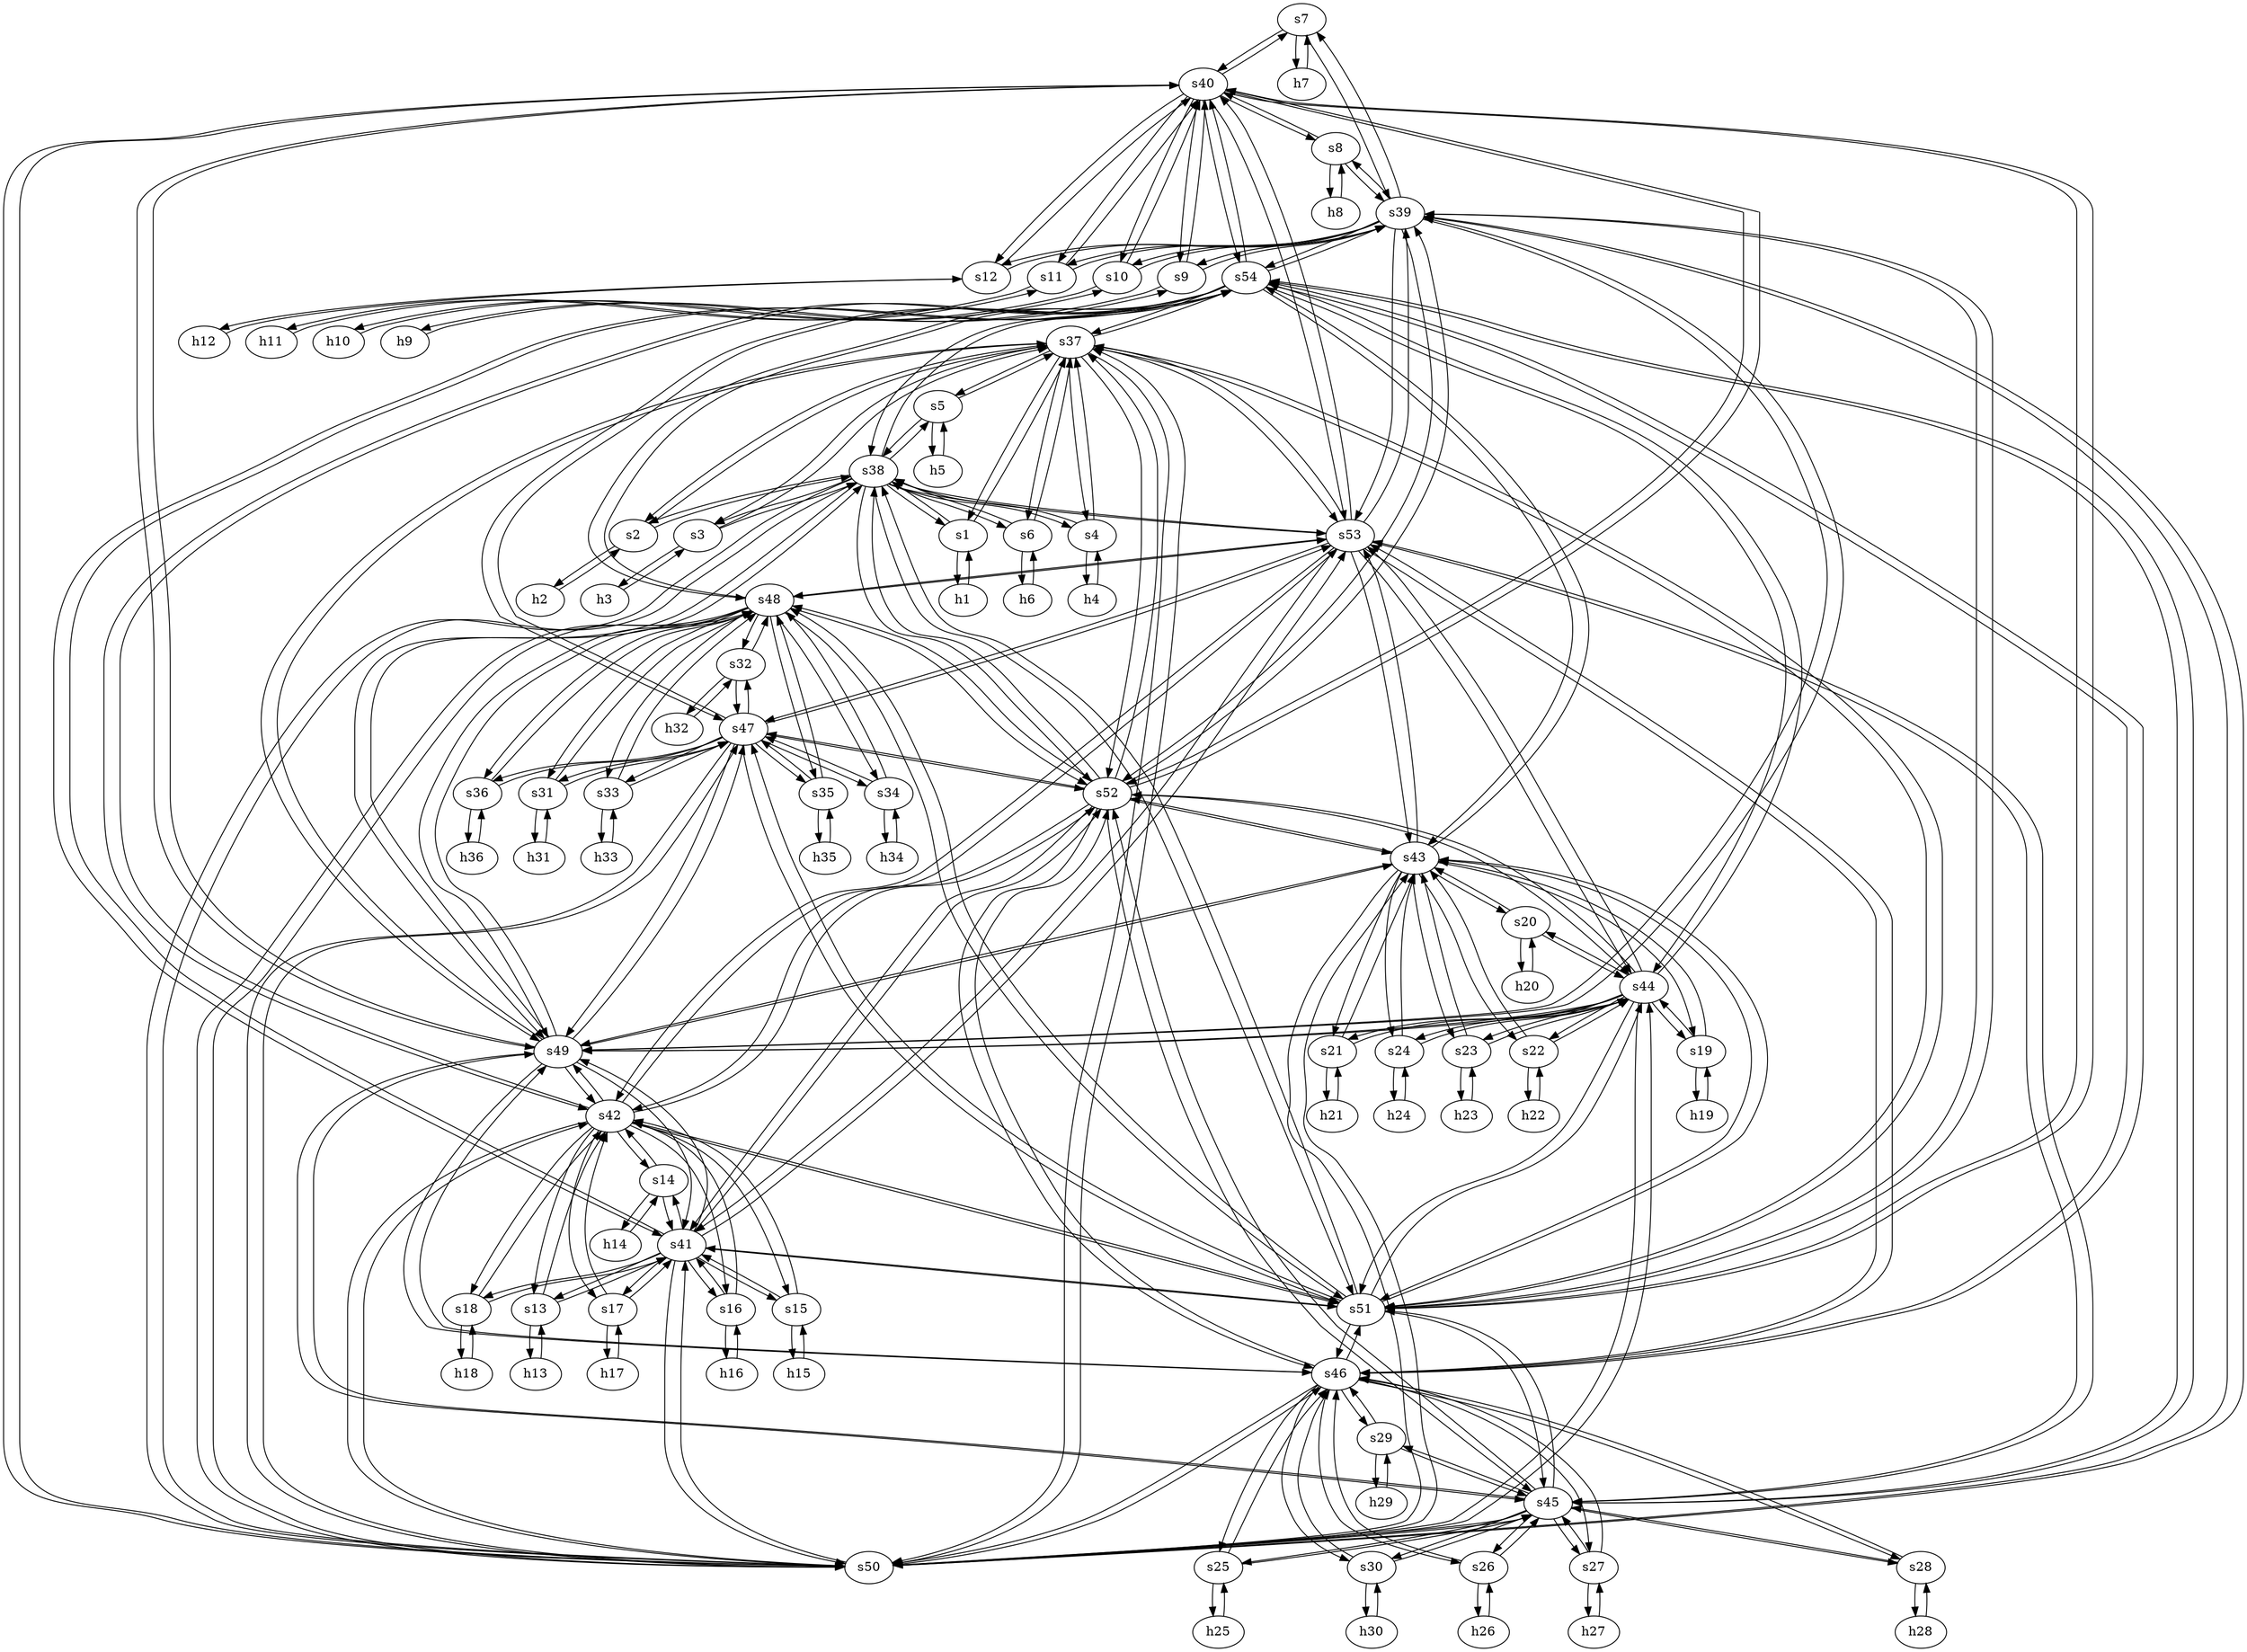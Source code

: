 strict digraph  {
	s7	 [id=7,
		level="edge",
		type=switch];
	s40	 [id=40,
		level=aggregation,
		type=switch];
	s7 -> s40	 [capacity="10Gbps",
		cost=1,
		dst_port=6,
		src_port=1];
	h7	 [ip="111.0.0.7",
		mac="0:0:0:0:0:7",
		type=host];
	s7 -> h7	 [capacity="1Gbps",
		cost=1,
		dst_port=0,
		src_port=2];
	s39	 [id=39,
		level=aggregation,
		type=switch];
	s7 -> s39	 [capacity="10Gbps",
		cost=1,
		dst_port=6,
		src_port=0];
	h20	 [ip="111.0.0.20",
		mac="0:0:0:0:0:14",
		type=host];
	s20	 [id=20,
		level="edge",
		type=switch];
	h20 -> s20	 [capacity="1Gbps",
		cost=1,
		dst_port=2,
		src_port=0];
	h23	 [ip="111.0.0.23",
		mac="0:0:0:0:0:17",
		type=host];
	s23	 [id=23,
		level="edge",
		type=switch];
	h23 -> s23	 [capacity="1Gbps",
		cost=1,
		dst_port=2,
		src_port=0];
	h22	 [ip="111.0.0.22",
		mac="0:0:0:0:0:16",
		type=host];
	s22	 [id=22,
		level="edge",
		type=switch];
	h22 -> s22	 [capacity="1Gbps",
		cost=1,
		dst_port=2,
		src_port=0];
	s54	 [id=54,
		level=core,
		type=switch];
	s44	 [id=44,
		level=aggregation,
		type=switch];
	s54 -> s44	 [capacity="10Gbps",
		cost=1,
		dst_port=5,
		src_port=7];
	s45	 [id=45,
		level=aggregation,
		type=switch];
	s54 -> s45	 [capacity="10Gbps",
		cost=1,
		dst_port=5,
		src_port=8];
	s46	 [id=46,
		level=aggregation,
		type=switch];
	s54 -> s46	 [capacity="10Gbps",
		cost=1,
		dst_port=5,
		src_port=9];
	s47	 [id=47,
		level=aggregation,
		type=switch];
	s54 -> s47	 [capacity="10Gbps",
		cost=1,
		dst_port=5,
		src_port=10];
	s54 -> s40	 [capacity="10Gbps",
		cost=1,
		dst_port=5,
		src_port=3];
	s41	 [id=41,
		level=aggregation,
		type=switch];
	s54 -> s41	 [capacity="10Gbps",
		cost=1,
		dst_port=5,
		src_port=4];
	s42	 [id=42,
		level=aggregation,
		type=switch];
	s54 -> s42	 [capacity="10Gbps",
		cost=1,
		dst_port=5,
		src_port=5];
	s43	 [id=43,
		level=aggregation,
		type=switch];
	s54 -> s43	 [capacity="10Gbps",
		cost=1,
		dst_port=5,
		src_port=6];
	s48	 [id=48,
		level=aggregation,
		type=switch];
	s54 -> s48	 [capacity="10Gbps",
		cost=1,
		dst_port=5,
		src_port=11];
	s54 -> s39	 [capacity="10Gbps",
		cost=1,
		dst_port=5,
		src_port=2];
	s38	 [id=38,
		level=aggregation,
		type=switch];
	s54 -> s38	 [capacity="10Gbps",
		cost=1,
		dst_port=5,
		src_port=1];
	s37	 [id=37,
		level=aggregation,
		type=switch];
	s54 -> s37	 [capacity="10Gbps",
		cost=1,
		dst_port=5,
		src_port=0];
	s53	 [id=53,
		level=core,
		type=switch];
	s53 -> s44	 [capacity="10Gbps",
		cost=1,
		dst_port=4,
		src_port=7];
	s53 -> s45	 [capacity="10Gbps",
		cost=1,
		dst_port=4,
		src_port=8];
	s53 -> s46	 [capacity="10Gbps",
		cost=1,
		dst_port=4,
		src_port=9];
	s53 -> s47	 [capacity="10Gbps",
		cost=1,
		dst_port=4,
		src_port=10];
	s53 -> s40	 [capacity="10Gbps",
		cost=1,
		dst_port=4,
		src_port=3];
	s53 -> s41	 [capacity="10Gbps",
		cost=1,
		dst_port=4,
		src_port=4];
	s53 -> s42	 [capacity="10Gbps",
		cost=1,
		dst_port=4,
		src_port=5];
	s53 -> s43	 [capacity="10Gbps",
		cost=1,
		dst_port=4,
		src_port=6];
	s53 -> s48	 [capacity="10Gbps",
		cost=1,
		dst_port=4,
		src_port=11];
	s53 -> s39	 [capacity="10Gbps",
		cost=1,
		dst_port=4,
		src_port=2];
	s53 -> s38	 [capacity="10Gbps",
		cost=1,
		dst_port=4,
		src_port=1];
	s53 -> s37	 [capacity="10Gbps",
		cost=1,
		dst_port=4,
		src_port=0];
	s52	 [id=52,
		level=core,
		type=switch];
	s52 -> s44	 [capacity="10Gbps",
		cost=1,
		dst_port=3,
		src_port=7];
	s52 -> s45	 [capacity="10Gbps",
		cost=1,
		dst_port=3,
		src_port=8];
	s52 -> s46	 [capacity="10Gbps",
		cost=1,
		dst_port=3,
		src_port=9];
	s52 -> s47	 [capacity="10Gbps",
		cost=1,
		dst_port=3,
		src_port=10];
	s52 -> s40	 [capacity="10Gbps",
		cost=1,
		dst_port=3,
		src_port=3];
	s52 -> s41	 [capacity="10Gbps",
		cost=1,
		dst_port=3,
		src_port=4];
	s52 -> s42	 [capacity="10Gbps",
		cost=1,
		dst_port=3,
		src_port=5];
	s52 -> s43	 [capacity="10Gbps",
		cost=1,
		dst_port=3,
		src_port=6];
	s52 -> s48	 [capacity="10Gbps",
		cost=1,
		dst_port=3,
		src_port=11];
	s52 -> s39	 [capacity="10Gbps",
		cost=1,
		dst_port=3,
		src_port=2];
	s52 -> s38	 [capacity="10Gbps",
		cost=1,
		dst_port=3,
		src_port=1];
	s52 -> s37	 [capacity="10Gbps",
		cost=1,
		dst_port=3,
		src_port=0];
	s51	 [id=51,
		level=core,
		type=switch];
	s51 -> s44	 [capacity="10Gbps",
		cost=1,
		dst_port=2,
		src_port=7];
	s51 -> s45	 [capacity="10Gbps",
		cost=1,
		dst_port=2,
		src_port=8];
	s51 -> s46	 [capacity="10Gbps",
		cost=1,
		dst_port=2,
		src_port=9];
	s51 -> s47	 [capacity="10Gbps",
		cost=1,
		dst_port=2,
		src_port=10];
	s51 -> s40	 [capacity="10Gbps",
		cost=1,
		dst_port=2,
		src_port=3];
	s51 -> s41	 [capacity="10Gbps",
		cost=1,
		dst_port=2,
		src_port=4];
	s51 -> s42	 [capacity="10Gbps",
		cost=1,
		dst_port=2,
		src_port=5];
	s51 -> s43	 [capacity="10Gbps",
		cost=1,
		dst_port=2,
		src_port=6];
	s51 -> s48	 [capacity="10Gbps",
		cost=1,
		dst_port=2,
		src_port=11];
	s51 -> s39	 [capacity="10Gbps",
		cost=1,
		dst_port=2,
		src_port=2];
	s51 -> s38	 [capacity="10Gbps",
		cost=1,
		dst_port=2,
		src_port=1];
	s51 -> s37	 [capacity="10Gbps",
		cost=1,
		dst_port=2,
		src_port=0];
	s50	 [id=50,
		level=core,
		type=switch];
	s50 -> s44	 [capacity="10Gbps",
		cost=1,
		dst_port=1,
		src_port=7];
	s50 -> s45	 [capacity="10Gbps",
		cost=1,
		dst_port=1,
		src_port=8];
	s50 -> s46	 [capacity="10Gbps",
		cost=1,
		dst_port=1,
		src_port=9];
	s50 -> s47	 [capacity="10Gbps",
		cost=1,
		dst_port=1,
		src_port=10];
	s50 -> s40	 [capacity="10Gbps",
		cost=1,
		dst_port=1,
		src_port=3];
	s50 -> s41	 [capacity="10Gbps",
		cost=1,
		dst_port=1,
		src_port=4];
	s50 -> s42	 [capacity="10Gbps",
		cost=1,
		dst_port=1,
		src_port=5];
	s50 -> s43	 [capacity="10Gbps",
		cost=1,
		dst_port=1,
		src_port=6];
	s50 -> s48	 [capacity="10Gbps",
		cost=1,
		dst_port=1,
		src_port=11];
	s50 -> s39	 [capacity="10Gbps",
		cost=1,
		dst_port=1,
		src_port=2];
	s50 -> s38	 [capacity="10Gbps",
		cost=1,
		dst_port=1,
		src_port=1];
	s50 -> s37	 [capacity="10Gbps",
		cost=1,
		dst_port=1,
		src_port=0];
	h25	 [ip="111.0.0.25",
		mac="0:0:0:0:0:19",
		type=host];
	s25	 [id=25,
		level="edge",
		type=switch];
	h25 -> s25	 [capacity="1Gbps",
		cost=1,
		dst_port=2,
		src_port=0];
	s44 -> s54	 [capacity="10Gbps",
		cost=1,
		dst_port=7,
		src_port=5];
	s44 -> s53	 [capacity="10Gbps",
		cost=1,
		dst_port=7,
		src_port=4];
	s44 -> s52	 [capacity="10Gbps",
		cost=1,
		dst_port=7,
		src_port=3];
	s44 -> s51	 [capacity="10Gbps",
		cost=1,
		dst_port=7,
		src_port=2];
	s44 -> s50	 [capacity="10Gbps",
		cost=1,
		dst_port=7,
		src_port=1];
	s49	 [id=49,
		level=core,
		type=switch];
	s44 -> s49	 [capacity="10Gbps",
		cost=1,
		dst_port=7,
		src_port=0];
	s19	 [id=19,
		level="edge",
		type=switch];
	s44 -> s19	 [capacity="10Gbps",
		cost=1,
		dst_port=1,
		src_port=6];
	s44 -> s22	 [capacity="10Gbps",
		cost=1,
		dst_port=1,
		src_port=9];
	s44 -> s23	 [capacity="10Gbps",
		cost=1,
		dst_port=1,
		src_port=10];
	s44 -> s20	 [capacity="10Gbps",
		cost=1,
		dst_port=1,
		src_port=7];
	s21	 [id=21,
		level="edge",
		type=switch];
	s44 -> s21	 [capacity="10Gbps",
		cost=1,
		dst_port=1,
		src_port=8];
	s24	 [id=24,
		level="edge",
		type=switch];
	s44 -> s24	 [capacity="10Gbps",
		cost=1,
		dst_port=1,
		src_port=11];
	s45 -> s54	 [capacity="10Gbps",
		cost=1,
		dst_port=8,
		src_port=5];
	s45 -> s53	 [capacity="10Gbps",
		cost=1,
		dst_port=8,
		src_port=4];
	s45 -> s52	 [capacity="10Gbps",
		cost=1,
		dst_port=8,
		src_port=3];
	s45 -> s51	 [capacity="10Gbps",
		cost=1,
		dst_port=8,
		src_port=2];
	s45 -> s50	 [capacity="10Gbps",
		cost=1,
		dst_port=8,
		src_port=1];
	s45 -> s49	 [capacity="10Gbps",
		cost=1,
		dst_port=8,
		src_port=0];
	s30	 [id=30,
		level="edge",
		type=switch];
	s45 -> s30	 [capacity="10Gbps",
		cost=1,
		dst_port=0,
		src_port=11];
	s45 -> s25	 [capacity="10Gbps",
		cost=1,
		dst_port=0,
		src_port=6];
	s26	 [id=26,
		level="edge",
		type=switch];
	s45 -> s26	 [capacity="10Gbps",
		cost=1,
		dst_port=0,
		src_port=7];
	s27	 [id=27,
		level="edge",
		type=switch];
	s45 -> s27	 [capacity="10Gbps",
		cost=1,
		dst_port=0,
		src_port=8];
	s28	 [id=28,
		level="edge",
		type=switch];
	s45 -> s28	 [capacity="10Gbps",
		cost=1,
		dst_port=0,
		src_port=9];
	s29	 [id=29,
		level="edge",
		type=switch];
	s45 -> s29	 [capacity="10Gbps",
		cost=1,
		dst_port=0,
		src_port=10];
	s46 -> s54	 [capacity="10Gbps",
		cost=1,
		dst_port=9,
		src_port=5];
	s46 -> s53	 [capacity="10Gbps",
		cost=1,
		dst_port=9,
		src_port=4];
	s46 -> s52	 [capacity="10Gbps",
		cost=1,
		dst_port=9,
		src_port=3];
	s46 -> s51	 [capacity="10Gbps",
		cost=1,
		dst_port=9,
		src_port=2];
	s46 -> s50	 [capacity="10Gbps",
		cost=1,
		dst_port=9,
		src_port=1];
	s46 -> s49	 [capacity="10Gbps",
		cost=1,
		dst_port=9,
		src_port=0];
	s46 -> s30	 [capacity="10Gbps",
		cost=1,
		dst_port=1,
		src_port=11];
	s46 -> s25	 [capacity="10Gbps",
		cost=1,
		dst_port=1,
		src_port=6];
	s46 -> s26	 [capacity="10Gbps",
		cost=1,
		dst_port=1,
		src_port=7];
	s46 -> s27	 [capacity="10Gbps",
		cost=1,
		dst_port=1,
		src_port=8];
	s46 -> s28	 [capacity="10Gbps",
		cost=1,
		dst_port=1,
		src_port=9];
	s46 -> s29	 [capacity="10Gbps",
		cost=1,
		dst_port=1,
		src_port=10];
	s47 -> s54	 [capacity="10Gbps",
		cost=1,
		dst_port=10,
		src_port=5];
	s47 -> s53	 [capacity="10Gbps",
		cost=1,
		dst_port=10,
		src_port=4];
	s47 -> s52	 [capacity="10Gbps",
		cost=1,
		dst_port=10,
		src_port=3];
	s47 -> s51	 [capacity="10Gbps",
		cost=1,
		dst_port=10,
		src_port=2];
	s47 -> s50	 [capacity="10Gbps",
		cost=1,
		dst_port=10,
		src_port=1];
	s47 -> s49	 [capacity="10Gbps",
		cost=1,
		dst_port=10,
		src_port=0];
	s35	 [id=35,
		level="edge",
		type=switch];
	s47 -> s35	 [capacity="10Gbps",
		cost=1,
		dst_port=0,
		src_port=10];
	s34	 [id=34,
		level="edge",
		type=switch];
	s47 -> s34	 [capacity="10Gbps",
		cost=1,
		dst_port=0,
		src_port=9];
	s36	 [id=36,
		level="edge",
		type=switch];
	s47 -> s36	 [capacity="10Gbps",
		cost=1,
		dst_port=0,
		src_port=11];
	s31	 [id=31,
		level="edge",
		type=switch];
	s47 -> s31	 [capacity="10Gbps",
		cost=1,
		dst_port=0,
		src_port=6];
	s33	 [id=33,
		level="edge",
		type=switch];
	s47 -> s33	 [capacity="10Gbps",
		cost=1,
		dst_port=0,
		src_port=8];
	s32	 [id=32,
		level="edge",
		type=switch];
	s47 -> s32	 [capacity="10Gbps",
		cost=1,
		dst_port=0,
		src_port=7];
	s40 -> s7	 [capacity="10Gbps",
		cost=1,
		dst_port=1,
		src_port=6];
	s40 -> s54	 [capacity="10Gbps",
		cost=1,
		dst_port=3,
		src_port=5];
	s40 -> s53	 [capacity="10Gbps",
		cost=1,
		dst_port=3,
		src_port=4];
	s40 -> s52	 [capacity="10Gbps",
		cost=1,
		dst_port=3,
		src_port=3];
	s40 -> s51	 [capacity="10Gbps",
		cost=1,
		dst_port=3,
		src_port=2];
	s40 -> s50	 [capacity="10Gbps",
		cost=1,
		dst_port=3,
		src_port=1];
	s40 -> s49	 [capacity="10Gbps",
		cost=1,
		dst_port=3,
		src_port=0];
	s12	 [id=12,
		level="edge",
		type=switch];
	s40 -> s12	 [capacity="10Gbps",
		cost=1,
		dst_port=1,
		src_port=11];
	s11	 [id=11,
		level="edge",
		type=switch];
	s40 -> s11	 [capacity="10Gbps",
		cost=1,
		dst_port=1,
		src_port=10];
	s10	 [id=10,
		level="edge",
		type=switch];
	s40 -> s10	 [capacity="10Gbps",
		cost=1,
		dst_port=1,
		src_port=9];
	s9	 [id=9,
		level="edge",
		type=switch];
	s40 -> s9	 [capacity="10Gbps",
		cost=1,
		dst_port=1,
		src_port=8];
	s8	 [id=8,
		level="edge",
		type=switch];
	s40 -> s8	 [capacity="10Gbps",
		cost=1,
		dst_port=1,
		src_port=7];
	s41 -> s54	 [capacity="10Gbps",
		cost=1,
		dst_port=4,
		src_port=5];
	s41 -> s53	 [capacity="10Gbps",
		cost=1,
		dst_port=4,
		src_port=4];
	s41 -> s52	 [capacity="10Gbps",
		cost=1,
		dst_port=4,
		src_port=3];
	s41 -> s51	 [capacity="10Gbps",
		cost=1,
		dst_port=4,
		src_port=2];
	s41 -> s50	 [capacity="10Gbps",
		cost=1,
		dst_port=4,
		src_port=1];
	s41 -> s49	 [capacity="10Gbps",
		cost=1,
		dst_port=4,
		src_port=0];
	s18	 [id=18,
		level="edge",
		type=switch];
	s41 -> s18	 [capacity="10Gbps",
		cost=1,
		dst_port=0,
		src_port=11];
	s13	 [id=13,
		level="edge",
		type=switch];
	s41 -> s13	 [capacity="10Gbps",
		cost=1,
		dst_port=0,
		src_port=6];
	s17	 [id=17,
		level="edge",
		type=switch];
	s41 -> s17	 [capacity="10Gbps",
		cost=1,
		dst_port=0,
		src_port=10];
	s16	 [id=16,
		level="edge",
		type=switch];
	s41 -> s16	 [capacity="10Gbps",
		cost=1,
		dst_port=0,
		src_port=9];
	s15	 [id=15,
		level="edge",
		type=switch];
	s41 -> s15	 [capacity="10Gbps",
		cost=1,
		dst_port=0,
		src_port=8];
	s14	 [id=14,
		level="edge",
		type=switch];
	s41 -> s14	 [capacity="10Gbps",
		cost=1,
		dst_port=0,
		src_port=7];
	s42 -> s54	 [capacity="10Gbps",
		cost=1,
		dst_port=5,
		src_port=5];
	s42 -> s53	 [capacity="10Gbps",
		cost=1,
		dst_port=5,
		src_port=4];
	s42 -> s52	 [capacity="10Gbps",
		cost=1,
		dst_port=5,
		src_port=3];
	s42 -> s51	 [capacity="10Gbps",
		cost=1,
		dst_port=5,
		src_port=2];
	s42 -> s50	 [capacity="10Gbps",
		cost=1,
		dst_port=5,
		src_port=1];
	s42 -> s49	 [capacity="10Gbps",
		cost=1,
		dst_port=5,
		src_port=0];
	s42 -> s18	 [capacity="10Gbps",
		cost=1,
		dst_port=1,
		src_port=11];
	s42 -> s13	 [capacity="10Gbps",
		cost=1,
		dst_port=1,
		src_port=6];
	s42 -> s17	 [capacity="10Gbps",
		cost=1,
		dst_port=1,
		src_port=10];
	s42 -> s16	 [capacity="10Gbps",
		cost=1,
		dst_port=1,
		src_port=9];
	s42 -> s15	 [capacity="10Gbps",
		cost=1,
		dst_port=1,
		src_port=8];
	s42 -> s14	 [capacity="10Gbps",
		cost=1,
		dst_port=1,
		src_port=7];
	s43 -> s54	 [capacity="10Gbps",
		cost=1,
		dst_port=6,
		src_port=5];
	s43 -> s53	 [capacity="10Gbps",
		cost=1,
		dst_port=6,
		src_port=4];
	s43 -> s52	 [capacity="10Gbps",
		cost=1,
		dst_port=6,
		src_port=3];
	s43 -> s51	 [capacity="10Gbps",
		cost=1,
		dst_port=6,
		src_port=2];
	s43 -> s50	 [capacity="10Gbps",
		cost=1,
		dst_port=6,
		src_port=1];
	s43 -> s49	 [capacity="10Gbps",
		cost=1,
		dst_port=6,
		src_port=0];
	s43 -> s19	 [capacity="10Gbps",
		cost=1,
		dst_port=0,
		src_port=6];
	s43 -> s22	 [capacity="10Gbps",
		cost=1,
		dst_port=0,
		src_port=9];
	s43 -> s23	 [capacity="10Gbps",
		cost=1,
		dst_port=0,
		src_port=10];
	s43 -> s20	 [capacity="10Gbps",
		cost=1,
		dst_port=0,
		src_port=7];
	s43 -> s21	 [capacity="10Gbps",
		cost=1,
		dst_port=0,
		src_port=8];
	s43 -> s24	 [capacity="10Gbps",
		cost=1,
		dst_port=0,
		src_port=11];
	s48 -> s54	 [capacity="10Gbps",
		cost=1,
		dst_port=11,
		src_port=5];
	s48 -> s53	 [capacity="10Gbps",
		cost=1,
		dst_port=11,
		src_port=4];
	s48 -> s52	 [capacity="10Gbps",
		cost=1,
		dst_port=11,
		src_port=3];
	s48 -> s51	 [capacity="10Gbps",
		cost=1,
		dst_port=11,
		src_port=2];
	s48 -> s50	 [capacity="10Gbps",
		cost=1,
		dst_port=11,
		src_port=1];
	s48 -> s49	 [capacity="10Gbps",
		cost=1,
		dst_port=11,
		src_port=0];
	s48 -> s35	 [capacity="10Gbps",
		cost=1,
		dst_port=1,
		src_port=10];
	s48 -> s34	 [capacity="10Gbps",
		cost=1,
		dst_port=1,
		src_port=9];
	s48 -> s36	 [capacity="10Gbps",
		cost=1,
		dst_port=1,
		src_port=11];
	s48 -> s31	 [capacity="10Gbps",
		cost=1,
		dst_port=1,
		src_port=6];
	s48 -> s33	 [capacity="10Gbps",
		cost=1,
		dst_port=1,
		src_port=8];
	s48 -> s32	 [capacity="10Gbps",
		cost=1,
		dst_port=1,
		src_port=7];
	s49 -> s44	 [capacity="10Gbps",
		cost=1,
		dst_port=0,
		src_port=7];
	s49 -> s45	 [capacity="10Gbps",
		cost=1,
		dst_port=0,
		src_port=8];
	s49 -> s46	 [capacity="10Gbps",
		cost=1,
		dst_port=0,
		src_port=9];
	s49 -> s47	 [capacity="10Gbps",
		cost=1,
		dst_port=0,
		src_port=10];
	s49 -> s40	 [capacity="10Gbps",
		cost=1,
		dst_port=0,
		src_port=3];
	s49 -> s41	 [capacity="10Gbps",
		cost=1,
		dst_port=0,
		src_port=4];
	s49 -> s42	 [capacity="10Gbps",
		cost=1,
		dst_port=0,
		src_port=5];
	s49 -> s43	 [capacity="10Gbps",
		cost=1,
		dst_port=0,
		src_port=6];
	s49 -> s48	 [capacity="10Gbps",
		cost=1,
		dst_port=0,
		src_port=11];
	s49 -> s39	 [capacity="10Gbps",
		cost=1,
		dst_port=0,
		src_port=2];
	s49 -> s38	 [capacity="10Gbps",
		cost=1,
		dst_port=0,
		src_port=1];
	s49 -> s37	 [capacity="10Gbps",
		cost=1,
		dst_port=0,
		src_port=0];
	s19 -> s44	 [capacity="10Gbps",
		cost=1,
		dst_port=6,
		src_port=1];
	s19 -> s43	 [capacity="10Gbps",
		cost=1,
		dst_port=6,
		src_port=0];
	h19	 [ip="111.0.0.19",
		mac="0:0:0:0:0:13",
		type=host];
	s19 -> h19	 [capacity="1Gbps",
		cost=1,
		dst_port=0,
		src_port=2];
	s18 -> s41	 [capacity="10Gbps",
		cost=1,
		dst_port=11,
		src_port=0];
	s18 -> s42	 [capacity="10Gbps",
		cost=1,
		dst_port=11,
		src_port=1];
	h18	 [ip="111.0.0.18",
		mac="0:0:0:0:0:12",
		type=host];
	s18 -> h18	 [capacity="1Gbps",
		cost=1,
		dst_port=0,
		src_port=2];
	s13 -> s41	 [capacity="10Gbps",
		cost=1,
		dst_port=6,
		src_port=0];
	s13 -> s42	 [capacity="10Gbps",
		cost=1,
		dst_port=6,
		src_port=1];
	h13	 [ip="111.0.0.13",
		mac="0:0:0:0:0:d",
		type=host];
	s13 -> h13	 [capacity="1Gbps",
		cost=1,
		dst_port=0,
		src_port=2];
	s12 -> s40	 [capacity="10Gbps",
		cost=1,
		dst_port=11,
		src_port=1];
	s12 -> s39	 [capacity="10Gbps",
		cost=1,
		dst_port=11,
		src_port=0];
	h12	 [ip="111.0.0.12",
		mac="0:0:0:0:0:c",
		type=host];
	s12 -> h12	 [capacity="1Gbps",
		cost=1,
		dst_port=0,
		src_port=2];
	s11 -> s40	 [capacity="10Gbps",
		cost=1,
		dst_port=10,
		src_port=1];
	s11 -> s39	 [capacity="10Gbps",
		cost=1,
		dst_port=10,
		src_port=0];
	h11	 [ip="111.0.0.11",
		mac="0:0:0:0:0:b",
		type=host];
	s11 -> h11	 [capacity="1Gbps",
		cost=1,
		dst_port=0,
		src_port=2];
	s10 -> s40	 [capacity="10Gbps",
		cost=1,
		dst_port=9,
		src_port=1];
	s10 -> s39	 [capacity="10Gbps",
		cost=1,
		dst_port=9,
		src_port=0];
	h10	 [ip="111.0.0.10",
		mac="0:0:0:0:0:a",
		type=host];
	s10 -> h10	 [capacity="1Gbps",
		cost=1,
		dst_port=0,
		src_port=2];
	s17 -> s41	 [capacity="10Gbps",
		cost=1,
		dst_port=10,
		src_port=0];
	s17 -> s42	 [capacity="10Gbps",
		cost=1,
		dst_port=10,
		src_port=1];
	h17	 [ip="111.0.0.17",
		mac="0:0:0:0:0:11",
		type=host];
	s17 -> h17	 [capacity="1Gbps",
		cost=1,
		dst_port=0,
		src_port=2];
	s16 -> s41	 [capacity="10Gbps",
		cost=1,
		dst_port=9,
		src_port=0];
	s16 -> s42	 [capacity="10Gbps",
		cost=1,
		dst_port=9,
		src_port=1];
	h16	 [ip="111.0.0.16",
		mac="0:0:0:0:0:10",
		type=host];
	s16 -> h16	 [capacity="1Gbps",
		cost=1,
		dst_port=0,
		src_port=2];
	s15 -> s41	 [capacity="10Gbps",
		cost=1,
		dst_port=8,
		src_port=0];
	s15 -> s42	 [capacity="10Gbps",
		cost=1,
		dst_port=8,
		src_port=1];
	h15	 [ip="111.0.0.15",
		mac="0:0:0:0:0:f",
		type=host];
	s15 -> h15	 [capacity="1Gbps",
		cost=1,
		dst_port=0,
		src_port=2];
	s14 -> s41	 [capacity="10Gbps",
		cost=1,
		dst_port=7,
		src_port=0];
	s14 -> s42	 [capacity="10Gbps",
		cost=1,
		dst_port=7,
		src_port=1];
	h14	 [ip="111.0.0.14",
		mac="0:0:0:0:0:e",
		type=host];
	s14 -> h14	 [capacity="1Gbps",
		cost=1,
		dst_port=0,
		src_port=2];
	h8	 [ip="111.0.0.8",
		mac="0:0:0:0:0:8",
		type=host];
	h8 -> s8	 [capacity="1Gbps",
		cost=1,
		dst_port=2,
		src_port=0];
	h9	 [ip="111.0.0.9",
		mac="0:0:0:0:0:9",
		type=host];
	h9 -> s9	 [capacity="1Gbps",
		cost=1,
		dst_port=2,
		src_port=0];
	h2	 [ip="111.0.0.2",
		mac="0:0:0:0:0:2",
		type=host];
	s2	 [id=2,
		level="edge",
		type=switch];
	h2 -> s2	 [capacity="1Gbps",
		cost=1,
		dst_port=2,
		src_port=0];
	h3	 [ip="111.0.0.3",
		mac="0:0:0:0:0:3",
		type=host];
	s3	 [id=3,
		level="edge",
		type=switch];
	h3 -> s3	 [capacity="1Gbps",
		cost=1,
		dst_port=2,
		src_port=0];
	h1	 [ip="111.0.0.1",
		mac="0:0:0:0:0:1",
		type=host];
	s1	 [id=1,
		level="edge",
		type=switch];
	h1 -> s1	 [capacity="1Gbps",
		cost=1,
		dst_port=2,
		src_port=0];
	h6	 [ip="111.0.0.6",
		mac="0:0:0:0:0:6",
		type=host];
	s6	 [id=6,
		level="edge",
		type=switch];
	h6 -> s6	 [capacity="1Gbps",
		cost=1,
		dst_port=2,
		src_port=0];
	h7 -> s7	 [capacity="1Gbps",
		cost=1,
		dst_port=2,
		src_port=0];
	h4	 [ip="111.0.0.4",
		mac="0:0:0:0:0:4",
		type=host];
	s4	 [id=4,
		level="edge",
		type=switch];
	h4 -> s4	 [capacity="1Gbps",
		cost=1,
		dst_port=2,
		src_port=0];
	h5	 [ip="111.0.0.5",
		mac="0:0:0:0:0:5",
		type=host];
	s5	 [id=5,
		level="edge",
		type=switch];
	h5 -> s5	 [capacity="1Gbps",
		cost=1,
		dst_port=2,
		src_port=0];
	s39 -> s7	 [capacity="10Gbps",
		cost=1,
		dst_port=0,
		src_port=6];
	s39 -> s54	 [capacity="10Gbps",
		cost=1,
		dst_port=2,
		src_port=5];
	s39 -> s53	 [capacity="10Gbps",
		cost=1,
		dst_port=2,
		src_port=4];
	s39 -> s52	 [capacity="10Gbps",
		cost=1,
		dst_port=2,
		src_port=3];
	s39 -> s51	 [capacity="10Gbps",
		cost=1,
		dst_port=2,
		src_port=2];
	s39 -> s50	 [capacity="10Gbps",
		cost=1,
		dst_port=2,
		src_port=1];
	s39 -> s49	 [capacity="10Gbps",
		cost=1,
		dst_port=2,
		src_port=0];
	s39 -> s12	 [capacity="10Gbps",
		cost=1,
		dst_port=0,
		src_port=11];
	s39 -> s11	 [capacity="10Gbps",
		cost=1,
		dst_port=0,
		src_port=10];
	s39 -> s10	 [capacity="10Gbps",
		cost=1,
		dst_port=0,
		src_port=9];
	s39 -> s9	 [capacity="10Gbps",
		cost=1,
		dst_port=0,
		src_port=8];
	s39 -> s8	 [capacity="10Gbps",
		cost=1,
		dst_port=0,
		src_port=7];
	s38 -> s54	 [capacity="10Gbps",
		cost=1,
		dst_port=1,
		src_port=5];
	s38 -> s53	 [capacity="10Gbps",
		cost=1,
		dst_port=1,
		src_port=4];
	s38 -> s52	 [capacity="10Gbps",
		cost=1,
		dst_port=1,
		src_port=3];
	s38 -> s51	 [capacity="10Gbps",
		cost=1,
		dst_port=1,
		src_port=2];
	s38 -> s50	 [capacity="10Gbps",
		cost=1,
		dst_port=1,
		src_port=1];
	s38 -> s49	 [capacity="10Gbps",
		cost=1,
		dst_port=1,
		src_port=0];
	s38 -> s3	 [capacity="10Gbps",
		cost=1,
		dst_port=1,
		src_port=8];
	s38 -> s2	 [capacity="10Gbps",
		cost=1,
		dst_port=1,
		src_port=7];
	s38 -> s6	 [capacity="10Gbps",
		cost=1,
		dst_port=1,
		src_port=11];
	s38 -> s5	 [capacity="10Gbps",
		cost=1,
		dst_port=1,
		src_port=10];
	s38 -> s4	 [capacity="10Gbps",
		cost=1,
		dst_port=1,
		src_port=9];
	s38 -> s1	 [capacity="10Gbps",
		cost=1,
		dst_port=1,
		src_port=6];
	s35 -> s47	 [capacity="10Gbps",
		cost=1,
		dst_port=10,
		src_port=0];
	s35 -> s48	 [capacity="10Gbps",
		cost=1,
		dst_port=10,
		src_port=1];
	h35	 [ip="111.0.0.35",
		mac="0:0:0:0:0:23",
		type=host];
	s35 -> h35	 [capacity="1Gbps",
		cost=1,
		dst_port=0,
		src_port=2];
	s34 -> s47	 [capacity="10Gbps",
		cost=1,
		dst_port=9,
		src_port=0];
	s34 -> s48	 [capacity="10Gbps",
		cost=1,
		dst_port=9,
		src_port=1];
	h34	 [ip="111.0.0.34",
		mac="0:0:0:0:0:22",
		type=host];
	s34 -> h34	 [capacity="1Gbps",
		cost=1,
		dst_port=0,
		src_port=2];
	s37 -> s54	 [capacity="10Gbps",
		cost=1,
		dst_port=0,
		src_port=5];
	s37 -> s53	 [capacity="10Gbps",
		cost=1,
		dst_port=0,
		src_port=4];
	s37 -> s52	 [capacity="10Gbps",
		cost=1,
		dst_port=0,
		src_port=3];
	s37 -> s51	 [capacity="10Gbps",
		cost=1,
		dst_port=0,
		src_port=2];
	s37 -> s50	 [capacity="10Gbps",
		cost=1,
		dst_port=0,
		src_port=1];
	s37 -> s49	 [capacity="10Gbps",
		cost=1,
		dst_port=0,
		src_port=0];
	s37 -> s3	 [capacity="10Gbps",
		cost=1,
		dst_port=0,
		src_port=8];
	s37 -> s2	 [capacity="10Gbps",
		cost=1,
		dst_port=0,
		src_port=7];
	s37 -> s6	 [capacity="10Gbps",
		cost=1,
		dst_port=0,
		src_port=11];
	s37 -> s5	 [capacity="10Gbps",
		cost=1,
		dst_port=0,
		src_port=10];
	s37 -> s4	 [capacity="10Gbps",
		cost=1,
		dst_port=0,
		src_port=9];
	s37 -> s1	 [capacity="10Gbps",
		cost=1,
		dst_port=0,
		src_port=6];
	s36 -> s47	 [capacity="10Gbps",
		cost=1,
		dst_port=11,
		src_port=0];
	s36 -> s48	 [capacity="10Gbps",
		cost=1,
		dst_port=11,
		src_port=1];
	h36	 [ip="111.0.0.36",
		mac="0:0:0:0:0:24",
		type=host];
	s36 -> h36	 [capacity="1Gbps",
		cost=1,
		dst_port=0,
		src_port=2];
	s31 -> s47	 [capacity="10Gbps",
		cost=1,
		dst_port=6,
		src_port=0];
	s31 -> s48	 [capacity="10Gbps",
		cost=1,
		dst_port=6,
		src_port=1];
	h31	 [ip="111.0.0.31",
		mac="0:0:0:0:0:1f",
		type=host];
	s31 -> h31	 [capacity="1Gbps",
		cost=1,
		dst_port=0,
		src_port=2];
	s30 -> s45	 [capacity="10Gbps",
		cost=1,
		dst_port=11,
		src_port=0];
	s30 -> s46	 [capacity="10Gbps",
		cost=1,
		dst_port=11,
		src_port=1];
	h30	 [ip="111.0.0.30",
		mac="0:0:0:0:0:1e",
		type=host];
	s30 -> h30	 [capacity="1Gbps",
		cost=1,
		dst_port=0,
		src_port=2];
	s33 -> s47	 [capacity="10Gbps",
		cost=1,
		dst_port=8,
		src_port=0];
	s33 -> s48	 [capacity="10Gbps",
		cost=1,
		dst_port=8,
		src_port=1];
	h33	 [ip="111.0.0.33",
		mac="0:0:0:0:0:21",
		type=host];
	s33 -> h33	 [capacity="1Gbps",
		cost=1,
		dst_port=0,
		src_port=2];
	s32 -> s47	 [capacity="10Gbps",
		cost=1,
		dst_port=7,
		src_port=0];
	s32 -> s48	 [capacity="10Gbps",
		cost=1,
		dst_port=7,
		src_port=1];
	h32	 [ip="111.0.0.32",
		mac="0:0:0:0:0:20",
		type=host];
	s32 -> h32	 [capacity="1Gbps",
		cost=1,
		dst_port=0,
		src_port=2];
	h18 -> s18	 [capacity="1Gbps",
		cost=1,
		dst_port=2,
		src_port=0];
	h19 -> s19	 [capacity="1Gbps",
		cost=1,
		dst_port=2,
		src_port=0];
	h10 -> s10	 [capacity="1Gbps",
		cost=1,
		dst_port=2,
		src_port=0];
	h11 -> s11	 [capacity="1Gbps",
		cost=1,
		dst_port=2,
		src_port=0];
	h12 -> s12	 [capacity="1Gbps",
		cost=1,
		dst_port=2,
		src_port=0];
	h13 -> s13	 [capacity="1Gbps",
		cost=1,
		dst_port=2,
		src_port=0];
	h14 -> s14	 [capacity="1Gbps",
		cost=1,
		dst_port=2,
		src_port=0];
	h15 -> s15	 [capacity="1Gbps",
		cost=1,
		dst_port=2,
		src_port=0];
	h16 -> s16	 [capacity="1Gbps",
		cost=1,
		dst_port=2,
		src_port=0];
	h17 -> s17	 [capacity="1Gbps",
		cost=1,
		dst_port=2,
		src_port=0];
	s9 -> s40	 [capacity="10Gbps",
		cost=1,
		dst_port=8,
		src_port=1];
	s9 -> h9	 [capacity="1Gbps",
		cost=1,
		dst_port=0,
		src_port=2];
	s9 -> s39	 [capacity="10Gbps",
		cost=1,
		dst_port=8,
		src_port=0];
	s8 -> s40	 [capacity="10Gbps",
		cost=1,
		dst_port=7,
		src_port=1];
	s8 -> h8	 [capacity="1Gbps",
		cost=1,
		dst_port=0,
		src_port=2];
	s8 -> s39	 [capacity="10Gbps",
		cost=1,
		dst_port=7,
		src_port=0];
	h29	 [ip="111.0.0.29",
		mac="0:0:0:0:0:1d",
		type=host];
	h29 -> s29	 [capacity="1Gbps",
		cost=1,
		dst_port=2,
		src_port=0];
	h28	 [ip="111.0.0.28",
		mac="0:0:0:0:0:1c",
		type=host];
	h28 -> s28	 [capacity="1Gbps",
		cost=1,
		dst_port=2,
		src_port=0];
	s3 -> h3	 [capacity="1Gbps",
		cost=1,
		dst_port=0,
		src_port=2];
	s3 -> s38	 [capacity="10Gbps",
		cost=1,
		dst_port=8,
		src_port=1];
	s3 -> s37	 [capacity="10Gbps",
		cost=1,
		dst_port=8,
		src_port=0];
	s2 -> h2	 [capacity="1Gbps",
		cost=1,
		dst_port=0,
		src_port=2];
	s2 -> s38	 [capacity="10Gbps",
		cost=1,
		dst_port=7,
		src_port=1];
	s2 -> s37	 [capacity="10Gbps",
		cost=1,
		dst_port=7,
		src_port=0];
	h27	 [ip="111.0.0.27",
		mac="0:0:0:0:0:1b",
		type=host];
	h27 -> s27	 [capacity="1Gbps",
		cost=1,
		dst_port=2,
		src_port=0];
	h26	 [ip="111.0.0.26",
		mac="0:0:0:0:0:1a",
		type=host];
	h26 -> s26	 [capacity="1Gbps",
		cost=1,
		dst_port=2,
		src_port=0];
	h21	 [ip="111.0.0.21",
		mac="0:0:0:0:0:15",
		type=host];
	h21 -> s21	 [capacity="1Gbps",
		cost=1,
		dst_port=2,
		src_port=0];
	s6 -> h6	 [capacity="1Gbps",
		cost=1,
		dst_port=0,
		src_port=2];
	s6 -> s38	 [capacity="10Gbps",
		cost=1,
		dst_port=11,
		src_port=1];
	s6 -> s37	 [capacity="10Gbps",
		cost=1,
		dst_port=11,
		src_port=0];
	s5 -> h5	 [capacity="1Gbps",
		cost=1,
		dst_port=0,
		src_port=2];
	s5 -> s38	 [capacity="10Gbps",
		cost=1,
		dst_port=10,
		src_port=1];
	s5 -> s37	 [capacity="10Gbps",
		cost=1,
		dst_port=10,
		src_port=0];
	s4 -> h4	 [capacity="1Gbps",
		cost=1,
		dst_port=0,
		src_port=2];
	s4 -> s38	 [capacity="10Gbps",
		cost=1,
		dst_port=9,
		src_port=1];
	s4 -> s37	 [capacity="10Gbps",
		cost=1,
		dst_port=9,
		src_port=0];
	s25 -> h25	 [capacity="1Gbps",
		cost=1,
		dst_port=0,
		src_port=2];
	s25 -> s45	 [capacity="10Gbps",
		cost=1,
		dst_port=6,
		src_port=0];
	s25 -> s46	 [capacity="10Gbps",
		cost=1,
		dst_port=6,
		src_port=1];
	h32 -> s32	 [capacity="1Gbps",
		cost=1,
		dst_port=2,
		src_port=0];
	h33 -> s33	 [capacity="1Gbps",
		cost=1,
		dst_port=2,
		src_port=0];
	h30 -> s30	 [capacity="1Gbps",
		cost=1,
		dst_port=2,
		src_port=0];
	h31 -> s31	 [capacity="1Gbps",
		cost=1,
		dst_port=2,
		src_port=0];
	h36 -> s36	 [capacity="1Gbps",
		cost=1,
		dst_port=2,
		src_port=0];
	h34 -> s34	 [capacity="1Gbps",
		cost=1,
		dst_port=2,
		src_port=0];
	h35 -> s35	 [capacity="1Gbps",
		cost=1,
		dst_port=2,
		src_port=0];
	s22 -> h22	 [capacity="1Gbps",
		cost=1,
		dst_port=0,
		src_port=2];
	s22 -> s44	 [capacity="10Gbps",
		cost=1,
		dst_port=9,
		src_port=1];
	s22 -> s43	 [capacity="10Gbps",
		cost=1,
		dst_port=9,
		src_port=0];
	s23 -> h23	 [capacity="1Gbps",
		cost=1,
		dst_port=0,
		src_port=2];
	s23 -> s44	 [capacity="10Gbps",
		cost=1,
		dst_port=10,
		src_port=1];
	s23 -> s43	 [capacity="10Gbps",
		cost=1,
		dst_port=10,
		src_port=0];
	s20 -> h20	 [capacity="1Gbps",
		cost=1,
		dst_port=0,
		src_port=2];
	s20 -> s44	 [capacity="10Gbps",
		cost=1,
		dst_port=7,
		src_port=1];
	s20 -> s43	 [capacity="10Gbps",
		cost=1,
		dst_port=7,
		src_port=0];
	s21 -> s44	 [capacity="10Gbps",
		cost=1,
		dst_port=8,
		src_port=1];
	s21 -> s43	 [capacity="10Gbps",
		cost=1,
		dst_port=8,
		src_port=0];
	s21 -> h21	 [capacity="1Gbps",
		cost=1,
		dst_port=0,
		src_port=2];
	s26 -> s45	 [capacity="10Gbps",
		cost=1,
		dst_port=7,
		src_port=0];
	s26 -> s46	 [capacity="10Gbps",
		cost=1,
		dst_port=7,
		src_port=1];
	s26 -> h26	 [capacity="1Gbps",
		cost=1,
		dst_port=0,
		src_port=2];
	s27 -> s45	 [capacity="10Gbps",
		cost=1,
		dst_port=8,
		src_port=0];
	s27 -> s46	 [capacity="10Gbps",
		cost=1,
		dst_port=8,
		src_port=1];
	s27 -> h27	 [capacity="1Gbps",
		cost=1,
		dst_port=0,
		src_port=2];
	s24 -> s44	 [capacity="10Gbps",
		cost=1,
		dst_port=11,
		src_port=1];
	s24 -> s43	 [capacity="10Gbps",
		cost=1,
		dst_port=11,
		src_port=0];
	h24	 [ip="111.0.0.24",
		mac="0:0:0:0:0:18",
		type=host];
	s24 -> h24	 [capacity="1Gbps",
		cost=1,
		dst_port=0,
		src_port=2];
	h24 -> s24	 [capacity="1Gbps",
		cost=1,
		dst_port=2,
		src_port=0];
	s28 -> s45	 [capacity="10Gbps",
		cost=1,
		dst_port=9,
		src_port=0];
	s28 -> s46	 [capacity="10Gbps",
		cost=1,
		dst_port=9,
		src_port=1];
	s28 -> h28	 [capacity="1Gbps",
		cost=1,
		dst_port=0,
		src_port=2];
	s29 -> s45	 [capacity="10Gbps",
		cost=1,
		dst_port=10,
		src_port=0];
	s29 -> s46	 [capacity="10Gbps",
		cost=1,
		dst_port=10,
		src_port=1];
	s29 -> h29	 [capacity="1Gbps",
		cost=1,
		dst_port=0,
		src_port=2];
	s1 -> h1	 [capacity="1Gbps",
		cost=1,
		dst_port=0,
		src_port=2];
	s1 -> s38	 [capacity="10Gbps",
		cost=1,
		dst_port=6,
		src_port=1];
	s1 -> s37	 [capacity="10Gbps",
		cost=1,
		dst_port=6,
		src_port=0];
}
